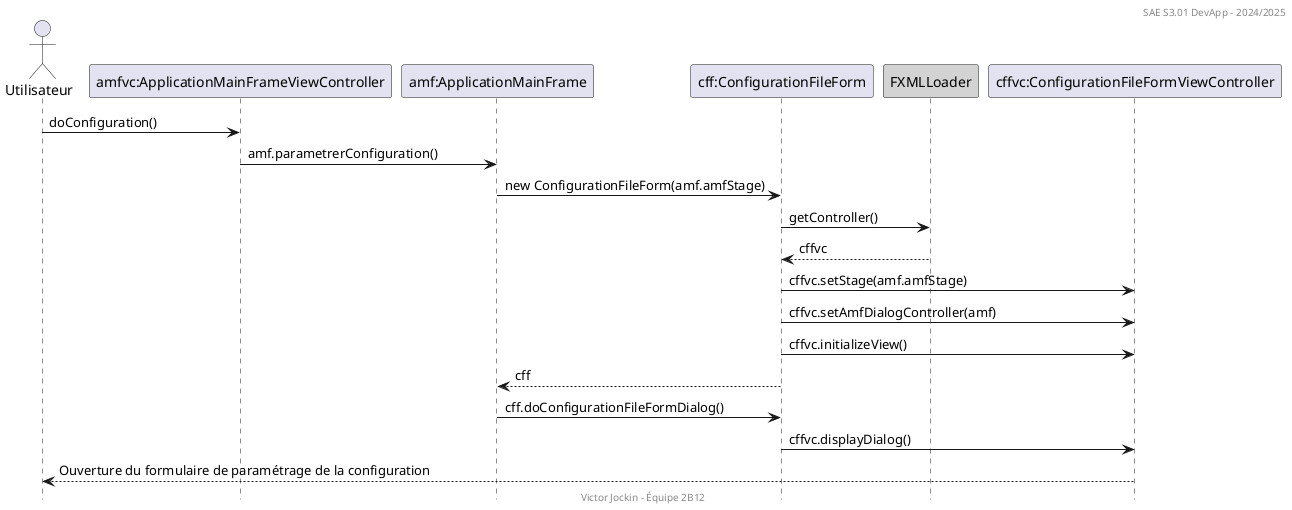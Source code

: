 @startuml
header SAE S3.01 DevApp - 2024/2025
actor Utilisateur as u
participant "amfvc:ApplicationMainFrameViewController" as amfvc
participant "amf:ApplicationMainFrame" as amf
participant "cff:ConfigurationFileForm" as cff
participant FXMLLoader as fl #lightgrey
participant "cffvc:ConfigurationFileFormViewController" as cffvc
u -> amfvc : doConfiguration()
amfvc -> amf : amf.parametrerConfiguration()
amf -> cff : new ConfigurationFileForm(amf.amfStage)
cff -> fl : getController()
cff <-- fl : cffvc
cff -> cffvc : cffvc.setStage(amf.amfStage)
cff -> cffvc : cffvc.setAmfDialogController(amf)
cff -> cffvc : cffvc.initializeView()
amf <-- cff : cff
amf -> cff : cff.doConfigurationFileFormDialog()
cff -> cffvc : cffvc.displayDialog()
u <-- cffvc : Ouverture du formulaire de paramétrage de la configuration
hide footbox
footer Victor Jockin - Équipe 2B12
@enduml